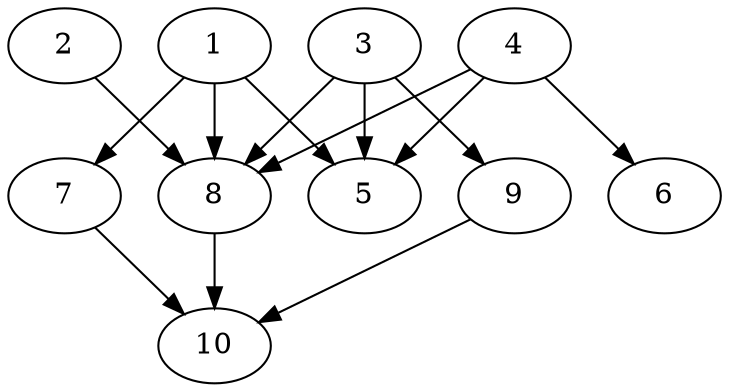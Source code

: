 // DAG automatically generated by daggen at Thu Oct  3 13:58:04 2019
// ./daggen --dot -n 10 --ccr 0.3 --fat 0.7 --regular 0.7 --density 0.9 --mindata 5242880 --maxdata 52428800 
digraph G {
  1 [size="132696747", alpha="0.10", expect_size="39809024"] 
  1 -> 5 [size ="39809024"]
  1 -> 7 [size ="39809024"]
  1 -> 8 [size ="39809024"]
  2 [size="95232000", alpha="0.13", expect_size="28569600"] 
  2 -> 8 [size ="28569600"]
  3 [size="131792213", alpha="0.16", expect_size="39537664"] 
  3 -> 5 [size ="39537664"]
  3 -> 8 [size ="39537664"]
  3 -> 9 [size ="39537664"]
  4 [size="162048000", alpha="0.10", expect_size="48614400"] 
  4 -> 5 [size ="48614400"]
  4 -> 6 [size ="48614400"]
  4 -> 8 [size ="48614400"]
  5 [size="32150187", alpha="0.08", expect_size="9645056"] 
  6 [size="105891840", alpha="0.01", expect_size="31767552"] 
  7 [size="84937387", alpha="0.15", expect_size="25481216"] 
  7 -> 10 [size ="25481216"]
  8 [size="166772053", alpha="0.16", expect_size="50031616"] 
  8 -> 10 [size ="50031616"]
  9 [size="153552213", alpha="0.09", expect_size="46065664"] 
  9 -> 10 [size ="46065664"]
  10 [size="75291307", alpha="0.20", expect_size="22587392"] 
}
